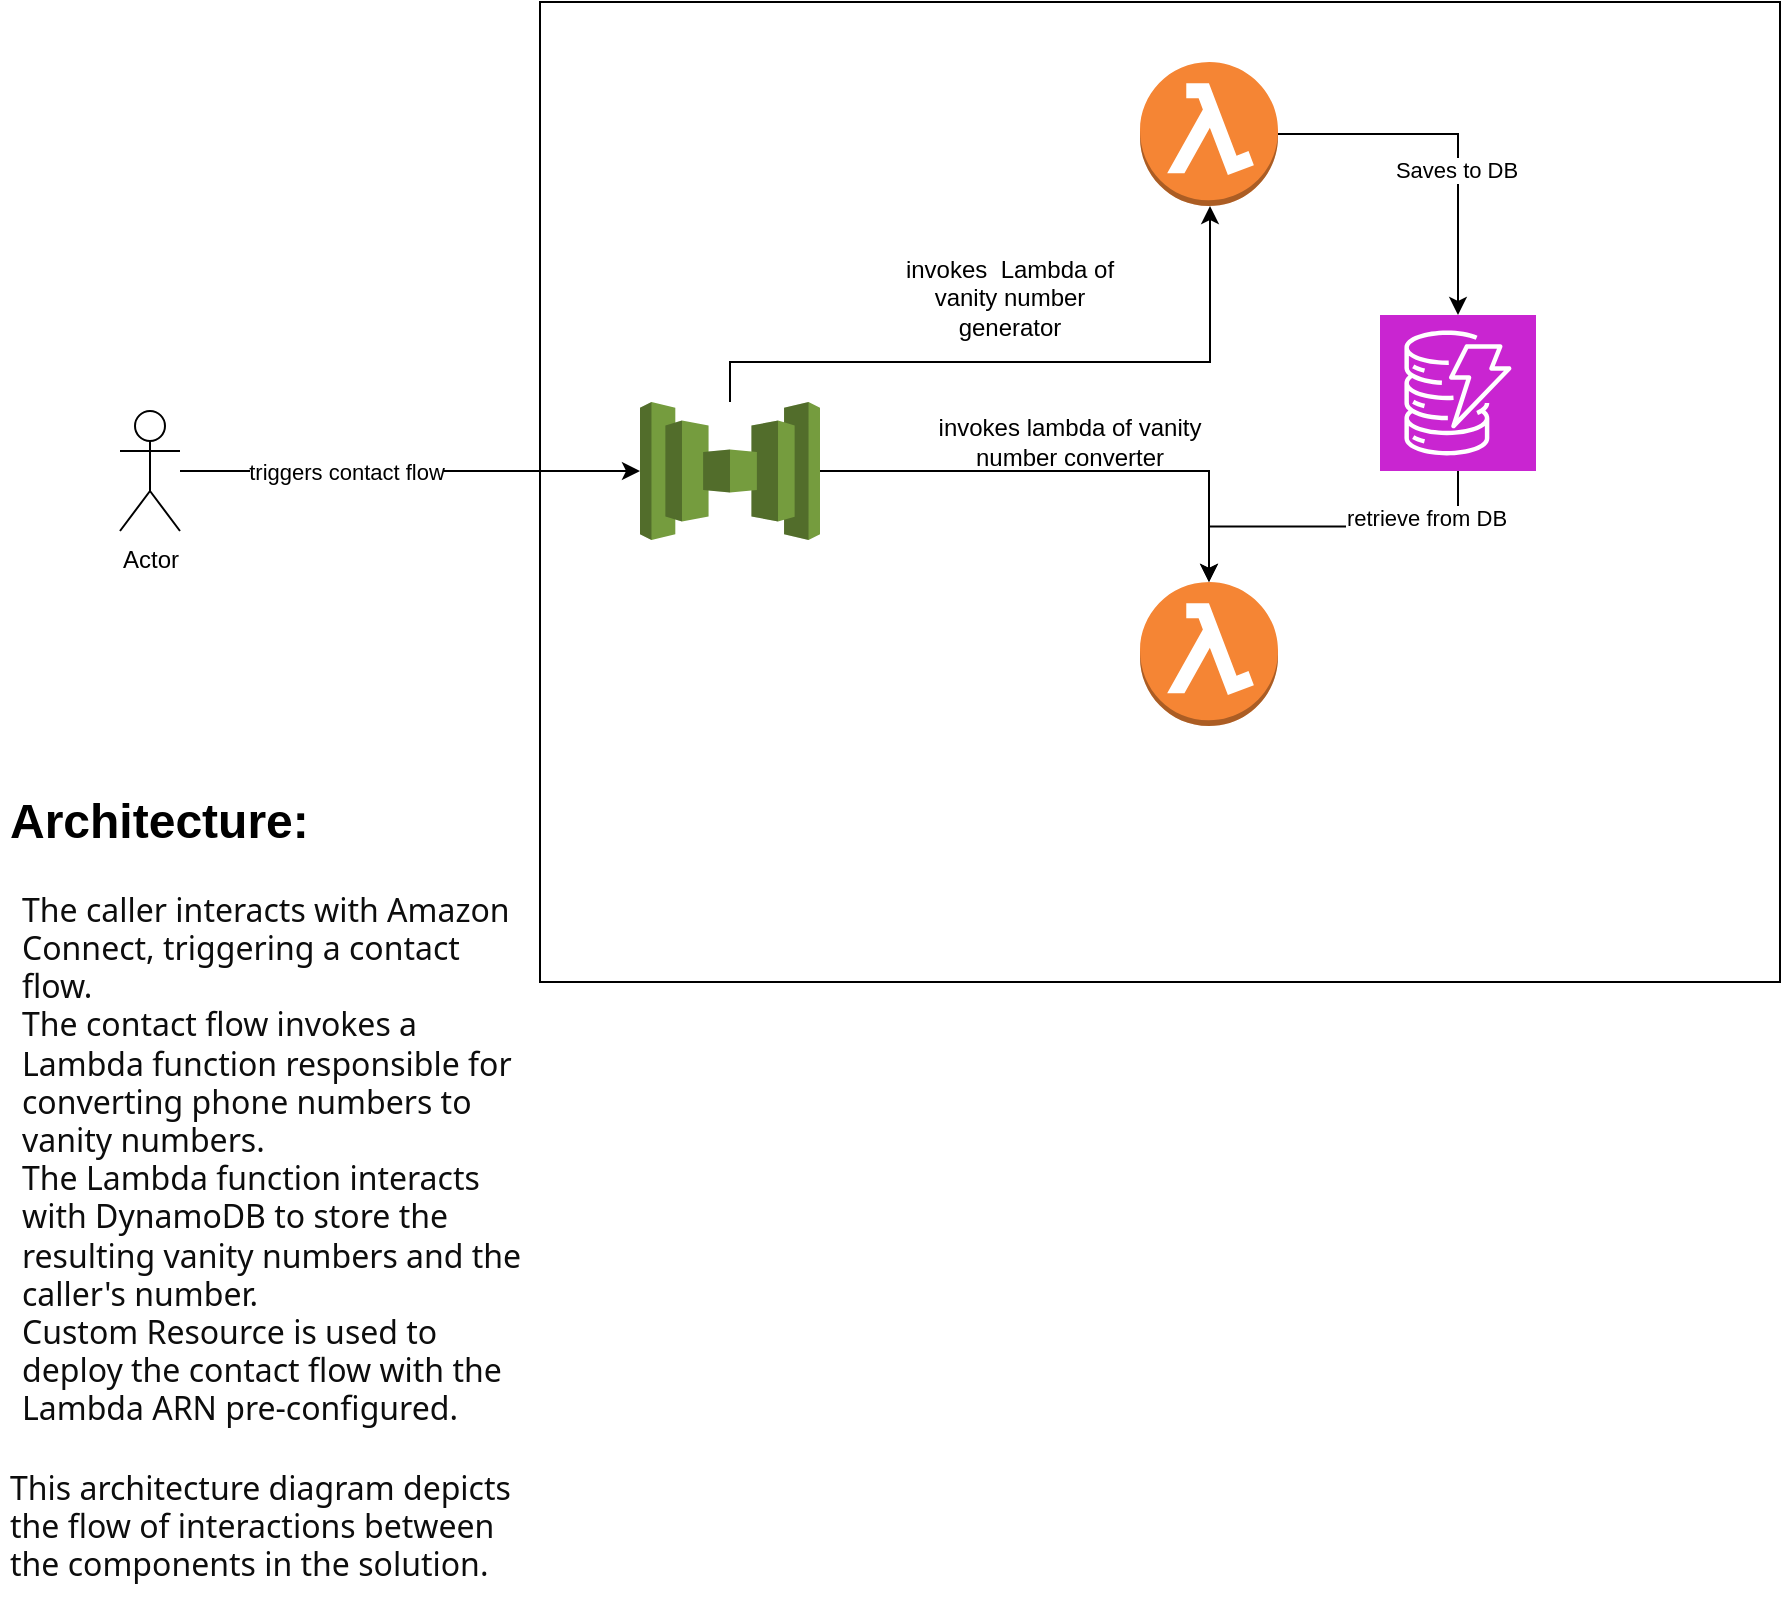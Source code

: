<mxfile version="24.0.1" type="device">
  <diagram name="Page-1" id="I6h41kSyGFY3vA4xsGfJ">
    <mxGraphModel dx="430" dy="1286" grid="1" gridSize="10" guides="1" tooltips="1" connect="1" arrows="1" fold="1" page="1" pageScale="1" pageWidth="850" pageHeight="1100" math="0" shadow="0">
      <root>
        <mxCell id="0" />
        <mxCell id="1" parent="0" />
        <mxCell id="NBDHCbvLVJlYC-7War4X-4" value="&lt;span style=&quot;color: rgba(0, 0, 0, 0); font-family: monospace; font-size: 0px; text-align: start; text-wrap: nowrap;&quot;&gt;%3CmxGraphModel%3E%3Croot%3E%3CmxCell%20id%3D%220%22%2F%3E%3CmxCell%20id%3D%221%22%20parent%3D%220%22%2F%3E%3CmxCell%20id%3D%222%22%20value%3D%22invokes%26amp%3Bnbsp%3B%22%20style%3D%22text%3Bhtml%3D1%3Balign%3Dcenter%3BverticalAlign%3Dmiddle%3BwhiteSpace%3Dwrap%3Brounded%3D0%3B%22%20vertex%3D%221%22%20parent%3D%221%22%3E%3CmxGeometry%20x%3D%22510%22%20y%3D%22194.5%22%20width%3D%2260%22%20height%3D%2230%22%20as%3D%22geometry%22%2F%3E%3C%2FmxCell%3E%3C%2Froot%3E%3C%2FmxGraphModel%3E&lt;/span&gt;" style="whiteSpace=wrap;html=1;verticalAlign=top;" vertex="1" parent="1">
          <mxGeometry x="320" y="-10" width="620" height="490" as="geometry" />
        </mxCell>
        <mxCell id="NBDHCbvLVJlYC-7War4X-7" style="edgeStyle=orthogonalEdgeStyle;rounded=0;orthogonalLoop=1;jettySize=auto;html=1;" edge="1" parent="1" source="NBDHCbvLVJlYC-7War4X-1" target="NBDHCbvLVJlYC-7War4X-6">
          <mxGeometry relative="1" as="geometry">
            <Array as="points">
              <mxPoint x="415" y="170" />
              <mxPoint x="655" y="170" />
            </Array>
          </mxGeometry>
        </mxCell>
        <mxCell id="NBDHCbvLVJlYC-7War4X-10" style="edgeStyle=orthogonalEdgeStyle;rounded=0;orthogonalLoop=1;jettySize=auto;html=1;" edge="1" parent="1" source="NBDHCbvLVJlYC-7War4X-1" target="NBDHCbvLVJlYC-7War4X-9">
          <mxGeometry relative="1" as="geometry" />
        </mxCell>
        <mxCell id="NBDHCbvLVJlYC-7War4X-1" value="" style="outlineConnect=0;dashed=0;verticalLabelPosition=bottom;verticalAlign=top;align=center;html=1;shape=mxgraph.aws3.connect;fillColor=#759C3E;gradientColor=none;" vertex="1" parent="1">
          <mxGeometry x="370" y="190" width="90" height="69" as="geometry" />
        </mxCell>
        <mxCell id="NBDHCbvLVJlYC-7War4X-25" style="edgeStyle=orthogonalEdgeStyle;rounded=0;orthogonalLoop=1;jettySize=auto;html=1;" edge="1" parent="1" source="NBDHCbvLVJlYC-7War4X-2" target="NBDHCbvLVJlYC-7War4X-1">
          <mxGeometry relative="1" as="geometry" />
        </mxCell>
        <mxCell id="NBDHCbvLVJlYC-7War4X-26" value="triggers contact flow" style="edgeLabel;html=1;align=center;verticalAlign=middle;resizable=0;points=[];" vertex="1" connectable="0" parent="NBDHCbvLVJlYC-7War4X-25">
          <mxGeometry x="-0.28" relative="1" as="geometry">
            <mxPoint as="offset" />
          </mxGeometry>
        </mxCell>
        <mxCell id="NBDHCbvLVJlYC-7War4X-2" value="Actor" style="shape=umlActor;verticalLabelPosition=bottom;verticalAlign=top;html=1;outlineConnect=0;" vertex="1" parent="1">
          <mxGeometry x="110" y="194.5" width="30" height="60" as="geometry" />
        </mxCell>
        <mxCell id="NBDHCbvLVJlYC-7War4X-20" style="edgeStyle=orthogonalEdgeStyle;rounded=0;orthogonalLoop=1;jettySize=auto;html=1;" edge="1" parent="1" source="NBDHCbvLVJlYC-7War4X-6" target="NBDHCbvLVJlYC-7War4X-14">
          <mxGeometry relative="1" as="geometry" />
        </mxCell>
        <mxCell id="NBDHCbvLVJlYC-7War4X-21" value="Saves to DB" style="edgeLabel;html=1;align=center;verticalAlign=middle;resizable=0;points=[];" vertex="1" connectable="0" parent="NBDHCbvLVJlYC-7War4X-20">
          <mxGeometry x="0.195" y="-1" relative="1" as="geometry">
            <mxPoint as="offset" />
          </mxGeometry>
        </mxCell>
        <mxCell id="NBDHCbvLVJlYC-7War4X-6" value="" style="outlineConnect=0;dashed=0;verticalLabelPosition=bottom;verticalAlign=top;align=center;html=1;shape=mxgraph.aws3.lambda_function;fillColor=#F58534;gradientColor=none;" vertex="1" parent="1">
          <mxGeometry x="620" y="20" width="69" height="72" as="geometry" />
        </mxCell>
        <mxCell id="NBDHCbvLVJlYC-7War4X-8" value="invokes lambda of vanity number converter" style="text;html=1;align=center;verticalAlign=middle;whiteSpace=wrap;rounded=0;" vertex="1" parent="1">
          <mxGeometry x="510" y="194.5" width="150" height="30" as="geometry" />
        </mxCell>
        <mxCell id="NBDHCbvLVJlYC-7War4X-18" value="" style="edgeStyle=orthogonalEdgeStyle;rounded=0;orthogonalLoop=1;jettySize=auto;html=1;exitX=0.5;exitY=1;exitDx=0;exitDy=0;exitPerimeter=0;" edge="1" parent="1" source="NBDHCbvLVJlYC-7War4X-14" target="NBDHCbvLVJlYC-7War4X-9">
          <mxGeometry relative="1" as="geometry">
            <mxPoint x="763.5" y="316" as="targetPoint" />
          </mxGeometry>
        </mxCell>
        <mxCell id="NBDHCbvLVJlYC-7War4X-22" value="retrieve from DB&lt;div&gt;&lt;br&gt;&lt;/div&gt;" style="edgeLabel;html=1;align=center;verticalAlign=middle;resizable=0;points=[];" vertex="1" connectable="0" parent="NBDHCbvLVJlYC-7War4X-18">
          <mxGeometry x="-0.511" y="2" relative="1" as="geometry">
            <mxPoint as="offset" />
          </mxGeometry>
        </mxCell>
        <mxCell id="NBDHCbvLVJlYC-7War4X-9" value="" style="outlineConnect=0;dashed=0;verticalLabelPosition=bottom;verticalAlign=top;align=center;html=1;shape=mxgraph.aws3.lambda_function;fillColor=#F58534;gradientColor=none;" vertex="1" parent="1">
          <mxGeometry x="620" y="280" width="69" height="72" as="geometry" />
        </mxCell>
        <mxCell id="NBDHCbvLVJlYC-7War4X-11" value="invokes&amp;nbsp; Lambda of vanity number generator&lt;div&gt;&lt;br&gt;&lt;/div&gt;" style="text;html=1;align=center;verticalAlign=middle;whiteSpace=wrap;rounded=0;" vertex="1" parent="1">
          <mxGeometry x="490" y="130" width="130" height="30" as="geometry" />
        </mxCell>
        <mxCell id="NBDHCbvLVJlYC-7War4X-14" value="" style="sketch=0;points=[[0,0,0],[0.25,0,0],[0.5,0,0],[0.75,0,0],[1,0,0],[0,1,0],[0.25,1,0],[0.5,1,0],[0.75,1,0],[1,1,0],[0,0.25,0],[0,0.5,0],[0,0.75,0],[1,0.25,0],[1,0.5,0],[1,0.75,0]];outlineConnect=0;fontColor=#232F3E;fillColor=#C925D1;strokeColor=#ffffff;dashed=0;verticalLabelPosition=bottom;verticalAlign=top;align=center;html=1;fontSize=12;fontStyle=0;aspect=fixed;shape=mxgraph.aws4.resourceIcon;resIcon=mxgraph.aws4.dynamodb;" vertex="1" parent="1">
          <mxGeometry x="740" y="146.5" width="78" height="78" as="geometry" />
        </mxCell>
        <mxCell id="NBDHCbvLVJlYC-7War4X-27" value="&lt;h1&gt;Architecture:&lt;/h1&gt;&lt;div&gt;&lt;ul style=&quot;border: 0px solid rgb(227, 227, 227); box-sizing: border-box; --tw-border-spacing-x: 0; --tw-border-spacing-y: 0; --tw-translate-x: 0; --tw-translate-y: 0; --tw-rotate: 0; --tw-skew-x: 0; --tw-skew-y: 0; --tw-scale-x: 1; --tw-scale-y: 1; --tw-pan-x: ; --tw-pan-y: ; --tw-pinch-zoom: ; --tw-scroll-snap-strictness: proximity; --tw-gradient-from-position: ; --tw-gradient-via-position: ; --tw-gradient-to-position: ; --tw-ordinal: ; --tw-slashed-zero: ; --tw-numeric-figure: ; --tw-numeric-spacing: ; --tw-numeric-fraction: ; --tw-ring-inset: ; --tw-ring-offset-width: 0px; --tw-ring-offset-color: #fff; --tw-ring-color: rgba(69,89,164,.5); --tw-ring-offset-shadow: 0 0 transparent; --tw-ring-shadow: 0 0 transparent; --tw-shadow: 0 0 transparent; --tw-shadow-colored: 0 0 transparent; --tw-blur: ; --tw-brightness: ; --tw-contrast: ; --tw-grayscale: ; --tw-hue-rotate: ; --tw-invert: ; --tw-saturate: ; --tw-sepia: ; --tw-drop-shadow: ; --tw-backdrop-blur: ; --tw-backdrop-brightness: ; --tw-backdrop-contrast: ; --tw-backdrop-grayscale: ; --tw-backdrop-hue-rotate: ; --tw-backdrop-invert: ; --tw-backdrop-opacity: ; --tw-backdrop-saturate: ; --tw-backdrop-sepia: ; list-style-position: initial; list-style-image: initial; margin: 1.25em 0px; padding: 0px; display: flex; flex-direction: column; color: rgb(13, 13, 13); font-family: Söhne, ui-sans-serif, system-ui, -apple-system, &amp;quot;Segoe UI&amp;quot;, Roboto, Ubuntu, Cantarell, &amp;quot;Noto Sans&amp;quot;, sans-serif, &amp;quot;Helvetica Neue&amp;quot;, Arial, &amp;quot;Apple Color Emoji&amp;quot;, &amp;quot;Segoe UI Emoji&amp;quot;, &amp;quot;Segoe UI Symbol&amp;quot;, &amp;quot;Noto Color Emoji&amp;quot;; font-size: 16px; white-space-collapse: preserve; background-color: rgb(255, 255, 255);&quot;&gt;&lt;li style=&quot;border: 0px solid rgb(227, 227, 227); box-sizing: border-box; --tw-border-spacing-x: 0; --tw-border-spacing-y: 0; --tw-translate-x: 0; --tw-translate-y: 0; --tw-rotate: 0; --tw-skew-x: 0; --tw-skew-y: 0; --tw-scale-x: 1; --tw-scale-y: 1; --tw-pan-x: ; --tw-pan-y: ; --tw-pinch-zoom: ; --tw-scroll-snap-strictness: proximity; --tw-gradient-from-position: ; --tw-gradient-via-position: ; --tw-gradient-to-position: ; --tw-ordinal: ; --tw-slashed-zero: ; --tw-numeric-figure: ; --tw-numeric-spacing: ; --tw-numeric-fraction: ; --tw-ring-inset: ; --tw-ring-offset-width: 0px; --tw-ring-offset-color: #fff; --tw-ring-color: rgba(69,89,164,.5); --tw-ring-offset-shadow: 0 0 transparent; --tw-ring-shadow: 0 0 transparent; --tw-shadow: 0 0 transparent; --tw-shadow-colored: 0 0 transparent; --tw-blur: ; --tw-brightness: ; --tw-contrast: ; --tw-grayscale: ; --tw-hue-rotate: ; --tw-invert: ; --tw-saturate: ; --tw-sepia: ; --tw-drop-shadow: ; --tw-backdrop-blur: ; --tw-backdrop-brightness: ; --tw-backdrop-contrast: ; --tw-backdrop-grayscale: ; --tw-backdrop-hue-rotate: ; --tw-backdrop-invert: ; --tw-backdrop-opacity: ; --tw-backdrop-saturate: ; --tw-backdrop-sepia: ; margin: 0px; padding-left: 0.375em; display: block; min-height: 28px;&quot;&gt;The caller interacts with Amazon Connect, triggering a contact flow.&lt;/li&gt;&lt;li style=&quot;border: 0px solid rgb(227, 227, 227); box-sizing: border-box; --tw-border-spacing-x: 0; --tw-border-spacing-y: 0; --tw-translate-x: 0; --tw-translate-y: 0; --tw-rotate: 0; --tw-skew-x: 0; --tw-skew-y: 0; --tw-scale-x: 1; --tw-scale-y: 1; --tw-pan-x: ; --tw-pan-y: ; --tw-pinch-zoom: ; --tw-scroll-snap-strictness: proximity; --tw-gradient-from-position: ; --tw-gradient-via-position: ; --tw-gradient-to-position: ; --tw-ordinal: ; --tw-slashed-zero: ; --tw-numeric-figure: ; --tw-numeric-spacing: ; --tw-numeric-fraction: ; --tw-ring-inset: ; --tw-ring-offset-width: 0px; --tw-ring-offset-color: #fff; --tw-ring-color: rgba(69,89,164,.5); --tw-ring-offset-shadow: 0 0 transparent; --tw-ring-shadow: 0 0 transparent; --tw-shadow: 0 0 transparent; --tw-shadow-colored: 0 0 transparent; --tw-blur: ; --tw-brightness: ; --tw-contrast: ; --tw-grayscale: ; --tw-hue-rotate: ; --tw-invert: ; --tw-saturate: ; --tw-sepia: ; --tw-drop-shadow: ; --tw-backdrop-blur: ; --tw-backdrop-brightness: ; --tw-backdrop-contrast: ; --tw-backdrop-grayscale: ; --tw-backdrop-hue-rotate: ; --tw-backdrop-invert: ; --tw-backdrop-opacity: ; --tw-backdrop-saturate: ; --tw-backdrop-sepia: ; margin: 0px; padding-left: 0.375em; display: block; min-height: 28px;&quot;&gt;The contact flow invokes a Lambda function responsible for converting phone numbers to vanity numbers.&lt;/li&gt;&lt;li style=&quot;border: 0px solid rgb(227, 227, 227); box-sizing: border-box; --tw-border-spacing-x: 0; --tw-border-spacing-y: 0; --tw-translate-x: 0; --tw-translate-y: 0; --tw-rotate: 0; --tw-skew-x: 0; --tw-skew-y: 0; --tw-scale-x: 1; --tw-scale-y: 1; --tw-pan-x: ; --tw-pan-y: ; --tw-pinch-zoom: ; --tw-scroll-snap-strictness: proximity; --tw-gradient-from-position: ; --tw-gradient-via-position: ; --tw-gradient-to-position: ; --tw-ordinal: ; --tw-slashed-zero: ; --tw-numeric-figure: ; --tw-numeric-spacing: ; --tw-numeric-fraction: ; --tw-ring-inset: ; --tw-ring-offset-width: 0px; --tw-ring-offset-color: #fff; --tw-ring-color: rgba(69,89,164,.5); --tw-ring-offset-shadow: 0 0 transparent; --tw-ring-shadow: 0 0 transparent; --tw-shadow: 0 0 transparent; --tw-shadow-colored: 0 0 transparent; --tw-blur: ; --tw-brightness: ; --tw-contrast: ; --tw-grayscale: ; --tw-hue-rotate: ; --tw-invert: ; --tw-saturate: ; --tw-sepia: ; --tw-drop-shadow: ; --tw-backdrop-blur: ; --tw-backdrop-brightness: ; --tw-backdrop-contrast: ; --tw-backdrop-grayscale: ; --tw-backdrop-hue-rotate: ; --tw-backdrop-invert: ; --tw-backdrop-opacity: ; --tw-backdrop-saturate: ; --tw-backdrop-sepia: ; margin: 0px; padding-left: 0.375em; display: block; min-height: 28px;&quot;&gt;The Lambda function interacts with DynamoDB to store the resulting vanity numbers and the caller&#39;s number.&lt;/li&gt;&lt;li style=&quot;border: 0px solid rgb(227, 227, 227); box-sizing: border-box; --tw-border-spacing-x: 0; --tw-border-spacing-y: 0; --tw-translate-x: 0; --tw-translate-y: 0; --tw-rotate: 0; --tw-skew-x: 0; --tw-skew-y: 0; --tw-scale-x: 1; --tw-scale-y: 1; --tw-pan-x: ; --tw-pan-y: ; --tw-pinch-zoom: ; --tw-scroll-snap-strictness: proximity; --tw-gradient-from-position: ; --tw-gradient-via-position: ; --tw-gradient-to-position: ; --tw-ordinal: ; --tw-slashed-zero: ; --tw-numeric-figure: ; --tw-numeric-spacing: ; --tw-numeric-fraction: ; --tw-ring-inset: ; --tw-ring-offset-width: 0px; --tw-ring-offset-color: #fff; --tw-ring-color: rgba(69,89,164,.5); --tw-ring-offset-shadow: 0 0 transparent; --tw-ring-shadow: 0 0 transparent; --tw-shadow: 0 0 transparent; --tw-shadow-colored: 0 0 transparent; --tw-blur: ; --tw-brightness: ; --tw-contrast: ; --tw-grayscale: ; --tw-hue-rotate: ; --tw-invert: ; --tw-saturate: ; --tw-sepia: ; --tw-drop-shadow: ; --tw-backdrop-blur: ; --tw-backdrop-brightness: ; --tw-backdrop-contrast: ; --tw-backdrop-grayscale: ; --tw-backdrop-hue-rotate: ; --tw-backdrop-invert: ; --tw-backdrop-opacity: ; --tw-backdrop-saturate: ; --tw-backdrop-sepia: ; margin: 0px; padding-left: 0.375em; display: block; min-height: 28px;&quot;&gt;Custom Resource is used to deploy the contact flow with the Lambda ARN pre-configured.&lt;/li&gt;&lt;/ul&gt;&lt;p style=&quot;border: 0px solid rgb(227, 227, 227); box-sizing: border-box; --tw-border-spacing-x: 0; --tw-border-spacing-y: 0; --tw-translate-x: 0; --tw-translate-y: 0; --tw-rotate: 0; --tw-skew-x: 0; --tw-skew-y: 0; --tw-scale-x: 1; --tw-scale-y: 1; --tw-pan-x: ; --tw-pan-y: ; --tw-pinch-zoom: ; --tw-scroll-snap-strictness: proximity; --tw-gradient-from-position: ; --tw-gradient-via-position: ; --tw-gradient-to-position: ; --tw-ordinal: ; --tw-slashed-zero: ; --tw-numeric-figure: ; --tw-numeric-spacing: ; --tw-numeric-fraction: ; --tw-ring-inset: ; --tw-ring-offset-width: 0px; --tw-ring-offset-color: #fff; --tw-ring-color: rgba(69,89,164,.5); --tw-ring-offset-shadow: 0 0 transparent; --tw-ring-shadow: 0 0 transparent; --tw-shadow: 0 0 transparent; --tw-shadow-colored: 0 0 transparent; --tw-blur: ; --tw-brightness: ; --tw-contrast: ; --tw-grayscale: ; --tw-hue-rotate: ; --tw-invert: ; --tw-saturate: ; --tw-sepia: ; --tw-drop-shadow: ; --tw-backdrop-blur: ; --tw-backdrop-brightness: ; --tw-backdrop-contrast: ; --tw-backdrop-grayscale: ; --tw-backdrop-hue-rotate: ; --tw-backdrop-invert: ; --tw-backdrop-opacity: ; --tw-backdrop-saturate: ; --tw-backdrop-sepia: ; margin: 1.25em 0px 0px; color: rgb(13, 13, 13); font-family: Söhne, ui-sans-serif, system-ui, -apple-system, &amp;quot;Segoe UI&amp;quot;, Roboto, Ubuntu, Cantarell, &amp;quot;Noto Sans&amp;quot;, sans-serif, &amp;quot;Helvetica Neue&amp;quot;, Arial, &amp;quot;Apple Color Emoji&amp;quot;, &amp;quot;Segoe UI Emoji&amp;quot;, &amp;quot;Segoe UI Symbol&amp;quot;, &amp;quot;Noto Color Emoji&amp;quot;; font-size: 16px; white-space-collapse: preserve; background-color: rgb(255, 255, 255);&quot;&gt;This architecture diagram depicts the flow of interactions between the components in the solution.&lt;/p&gt;&lt;/div&gt;" style="text;html=1;spacing=5;spacingTop=-20;whiteSpace=wrap;overflow=hidden;rounded=0;" vertex="1" parent="1">
          <mxGeometry x="50" y="380" width="270" height="420" as="geometry" />
        </mxCell>
      </root>
    </mxGraphModel>
  </diagram>
</mxfile>
